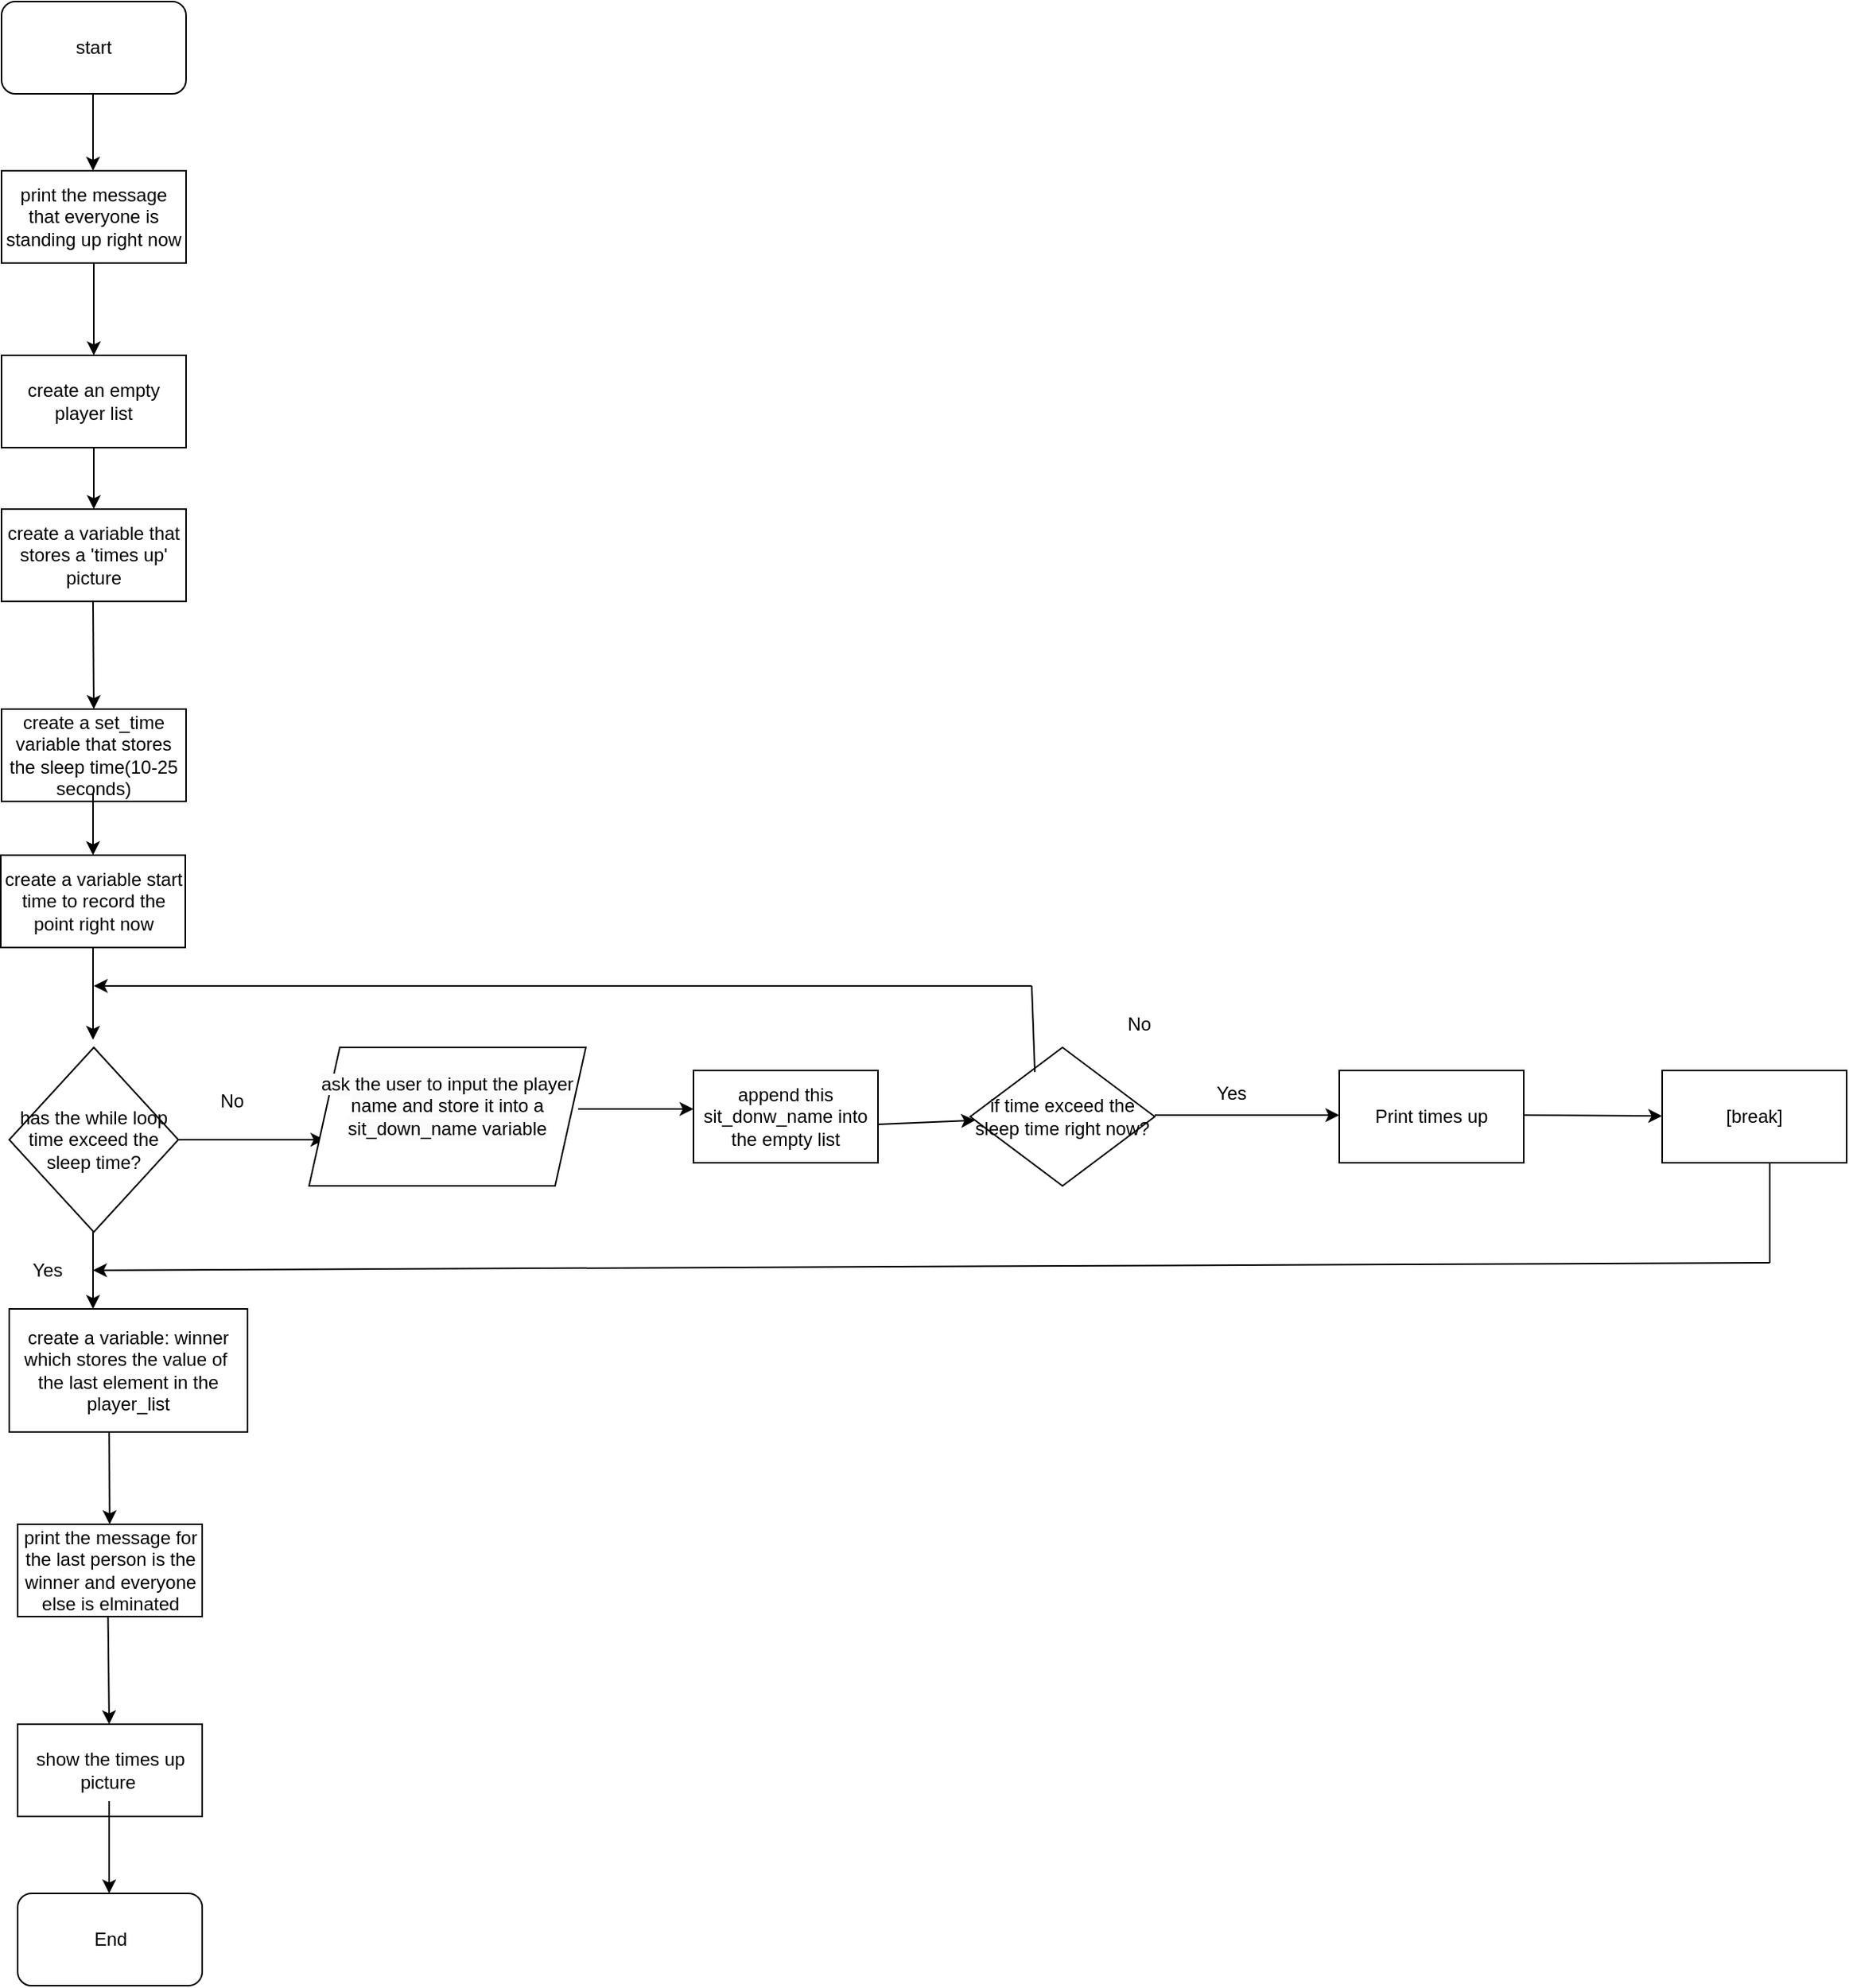 <mxfile version="24.8.0">
  <diagram name="Page-1" id="l36IQv7_twvHKa3D5Zrf">
    <mxGraphModel dx="1434" dy="780" grid="1" gridSize="10" guides="1" tooltips="1" connect="1" arrows="1" fold="1" page="1" pageScale="1" pageWidth="850" pageHeight="1100" math="0" shadow="0">
      <root>
        <mxCell id="0" />
        <mxCell id="1" parent="0" />
        <mxCell id="rT-OcngmrTWV4m1aOCSu-1" value="start" style="rounded=1;whiteSpace=wrap;html=1;" vertex="1" parent="1">
          <mxGeometry x="50" width="120" height="60" as="geometry" />
        </mxCell>
        <mxCell id="rT-OcngmrTWV4m1aOCSu-2" value="" style="endArrow=classic;html=1;rounded=0;" edge="1" parent="1">
          <mxGeometry width="50" height="50" relative="1" as="geometry">
            <mxPoint x="109.5" y="60" as="sourcePoint" />
            <mxPoint x="109.5" y="110" as="targetPoint" />
          </mxGeometry>
        </mxCell>
        <mxCell id="rT-OcngmrTWV4m1aOCSu-3" value="print the message that everyone is standing up right now" style="rounded=0;whiteSpace=wrap;html=1;" vertex="1" parent="1">
          <mxGeometry x="50" y="110" width="120" height="60" as="geometry" />
        </mxCell>
        <mxCell id="rT-OcngmrTWV4m1aOCSu-4" value="" style="endArrow=classic;html=1;rounded=0;exitX=0.5;exitY=1;exitDx=0;exitDy=0;" edge="1" parent="1" source="rT-OcngmrTWV4m1aOCSu-3">
          <mxGeometry width="50" height="50" relative="1" as="geometry">
            <mxPoint x="110" y="240" as="sourcePoint" />
            <mxPoint x="110" y="230" as="targetPoint" />
          </mxGeometry>
        </mxCell>
        <mxCell id="rT-OcngmrTWV4m1aOCSu-5" value="create a variable that stores a &#39;times up&#39; picture" style="rounded=0;whiteSpace=wrap;html=1;" vertex="1" parent="1">
          <mxGeometry x="50" y="330" width="120" height="60" as="geometry" />
        </mxCell>
        <mxCell id="rT-OcngmrTWV4m1aOCSu-6" value="create an empty player list" style="rounded=0;whiteSpace=wrap;html=1;" vertex="1" parent="1">
          <mxGeometry x="50" y="230" width="120" height="60" as="geometry" />
        </mxCell>
        <mxCell id="rT-OcngmrTWV4m1aOCSu-7" value="" style="endArrow=classic;html=1;rounded=0;entryX=0.5;entryY=0;entryDx=0;entryDy=0;exitX=0.5;exitY=1;exitDx=0;exitDy=0;" edge="1" parent="1" source="rT-OcngmrTWV4m1aOCSu-6" target="rT-OcngmrTWV4m1aOCSu-5">
          <mxGeometry width="50" height="50" relative="1" as="geometry">
            <mxPoint x="110" y="300" as="sourcePoint" />
            <mxPoint x="110" y="320" as="targetPoint" />
          </mxGeometry>
        </mxCell>
        <mxCell id="rT-OcngmrTWV4m1aOCSu-8" value="create a set_time variable that stores the sleep time(10-25 seconds)" style="rounded=0;whiteSpace=wrap;html=1;" vertex="1" parent="1">
          <mxGeometry x="50" y="460" width="120" height="60" as="geometry" />
        </mxCell>
        <mxCell id="rT-OcngmrTWV4m1aOCSu-11" value="" style="endArrow=classic;html=1;rounded=0;entryX=0.5;entryY=0;entryDx=0;entryDy=0;" edge="1" parent="1" target="rT-OcngmrTWV4m1aOCSu-8">
          <mxGeometry width="50" height="50" relative="1" as="geometry">
            <mxPoint x="109.5" y="390" as="sourcePoint" />
            <mxPoint x="109.5" y="440" as="targetPoint" />
          </mxGeometry>
        </mxCell>
        <mxCell id="rT-OcngmrTWV4m1aOCSu-12" value="" style="endArrow=classic;html=1;rounded=0;" edge="1" parent="1" target="rT-OcngmrTWV4m1aOCSu-13">
          <mxGeometry width="50" height="50" relative="1" as="geometry">
            <mxPoint x="109.5" y="515" as="sourcePoint" />
            <mxPoint x="109.5" y="585" as="targetPoint" />
          </mxGeometry>
        </mxCell>
        <mxCell id="rT-OcngmrTWV4m1aOCSu-13" value="create a variable start time to record the point right now" style="rounded=0;whiteSpace=wrap;html=1;" vertex="1" parent="1">
          <mxGeometry x="49.5" y="555" width="120" height="60" as="geometry" />
        </mxCell>
        <mxCell id="rT-OcngmrTWV4m1aOCSu-14" value="" style="endArrow=classic;html=1;rounded=0;" edge="1" parent="1">
          <mxGeometry width="50" height="50" relative="1" as="geometry">
            <mxPoint x="109.5" y="615" as="sourcePoint" />
            <mxPoint x="109.5" y="675" as="targetPoint" />
          </mxGeometry>
        </mxCell>
        <mxCell id="rT-OcngmrTWV4m1aOCSu-15" value="has the while loop time exceed the sleep time?" style="rhombus;whiteSpace=wrap;html=1;" vertex="1" parent="1">
          <mxGeometry x="55" y="680" width="110" height="120" as="geometry" />
        </mxCell>
        <mxCell id="rT-OcngmrTWV4m1aOCSu-18" value="" style="endArrow=classic;html=1;rounded=0;" edge="1" parent="1">
          <mxGeometry width="50" height="50" relative="1" as="geometry">
            <mxPoint x="165" y="740" as="sourcePoint" />
            <mxPoint x="260" y="740" as="targetPoint" />
          </mxGeometry>
        </mxCell>
        <mxCell id="rT-OcngmrTWV4m1aOCSu-19" value="No" style="text;html=1;align=center;verticalAlign=middle;whiteSpace=wrap;rounded=0;" vertex="1" parent="1">
          <mxGeometry x="170" y="700" width="60" height="30" as="geometry" />
        </mxCell>
        <mxCell id="rT-OcngmrTWV4m1aOCSu-23" value="&#xa;&lt;span style=&quot;color: rgb(0, 0, 0); font-family: Helvetica; font-size: 12px; font-style: normal; font-variant-ligatures: normal; font-variant-caps: normal; font-weight: 400; letter-spacing: normal; orphans: 2; text-align: center; text-indent: 0px; text-transform: none; widows: 2; word-spacing: 0px; -webkit-text-stroke-width: 0px; white-space: normal; background-color: rgb(251, 251, 251); text-decoration-thickness: initial; text-decoration-style: initial; text-decoration-color: initial; display: inline !important; float: none;&quot;&gt;ask the user to input the player name and store it into a sit_down_name variable&lt;/span&gt;&#xa;&#xa;" style="shape=parallelogram;perimeter=parallelogramPerimeter;whiteSpace=wrap;html=1;fixedSize=1;" vertex="1" parent="1">
          <mxGeometry x="250" y="680" width="180" height="90" as="geometry" />
        </mxCell>
        <mxCell id="rT-OcngmrTWV4m1aOCSu-24" value="" style="endArrow=classic;html=1;rounded=0;" edge="1" parent="1">
          <mxGeometry width="50" height="50" relative="1" as="geometry">
            <mxPoint x="425" y="720" as="sourcePoint" />
            <mxPoint x="500" y="720" as="targetPoint" />
          </mxGeometry>
        </mxCell>
        <mxCell id="rT-OcngmrTWV4m1aOCSu-25" value="append this sit_donw_name into the empty list" style="rounded=0;whiteSpace=wrap;html=1;" vertex="1" parent="1">
          <mxGeometry x="500" y="695" width="120" height="60" as="geometry" />
        </mxCell>
        <mxCell id="rT-OcngmrTWV4m1aOCSu-26" value="" style="endArrow=classic;html=1;rounded=0;" edge="1" parent="1" target="rT-OcngmrTWV4m1aOCSu-27">
          <mxGeometry width="50" height="50" relative="1" as="geometry">
            <mxPoint x="620" y="730" as="sourcePoint" />
            <mxPoint x="680" y="730" as="targetPoint" />
          </mxGeometry>
        </mxCell>
        <mxCell id="rT-OcngmrTWV4m1aOCSu-27" value="if time exceed the sleep time right now?" style="rhombus;whiteSpace=wrap;html=1;" vertex="1" parent="1">
          <mxGeometry x="680" y="680" width="120" height="90" as="geometry" />
        </mxCell>
        <mxCell id="rT-OcngmrTWV4m1aOCSu-28" value="" style="endArrow=classic;html=1;rounded=0;" edge="1" parent="1">
          <mxGeometry width="50" height="50" relative="1" as="geometry">
            <mxPoint x="800" y="724" as="sourcePoint" />
            <mxPoint x="920" y="724" as="targetPoint" />
          </mxGeometry>
        </mxCell>
        <mxCell id="rT-OcngmrTWV4m1aOCSu-29" value="Print times up" style="rounded=0;whiteSpace=wrap;html=1;" vertex="1" parent="1">
          <mxGeometry x="920" y="695" width="120" height="60" as="geometry" />
        </mxCell>
        <mxCell id="rT-OcngmrTWV4m1aOCSu-30" value="Yes" style="text;html=1;align=center;verticalAlign=middle;whiteSpace=wrap;rounded=0;" vertex="1" parent="1">
          <mxGeometry x="820" y="695" width="60" height="30" as="geometry" />
        </mxCell>
        <mxCell id="rT-OcngmrTWV4m1aOCSu-31" value="[break]" style="rounded=0;whiteSpace=wrap;html=1;" vertex="1" parent="1">
          <mxGeometry x="1130" y="695" width="120" height="60" as="geometry" />
        </mxCell>
        <mxCell id="rT-OcngmrTWV4m1aOCSu-32" value="" style="endArrow=classic;html=1;rounded=0;" edge="1" parent="1" target="rT-OcngmrTWV4m1aOCSu-31">
          <mxGeometry width="50" height="50" relative="1" as="geometry">
            <mxPoint x="1040" y="724" as="sourcePoint" />
            <mxPoint x="1100" y="724" as="targetPoint" />
          </mxGeometry>
        </mxCell>
        <mxCell id="rT-OcngmrTWV4m1aOCSu-33" value="" style="endArrow=classic;html=1;rounded=0;" edge="1" parent="1">
          <mxGeometry width="50" height="50" relative="1" as="geometry">
            <mxPoint x="720" y="640" as="sourcePoint" />
            <mxPoint x="110" y="640" as="targetPoint" />
          </mxGeometry>
        </mxCell>
        <mxCell id="rT-OcngmrTWV4m1aOCSu-34" value="No" style="text;html=1;align=center;verticalAlign=middle;whiteSpace=wrap;rounded=0;" vertex="1" parent="1">
          <mxGeometry x="760" y="650" width="60" height="30" as="geometry" />
        </mxCell>
        <mxCell id="rT-OcngmrTWV4m1aOCSu-36" value="" style="endArrow=none;html=1;rounded=0;exitX=0.35;exitY=0.178;exitDx=0;exitDy=0;exitPerimeter=0;" edge="1" parent="1" source="rT-OcngmrTWV4m1aOCSu-27">
          <mxGeometry width="50" height="50" relative="1" as="geometry">
            <mxPoint x="720" y="680" as="sourcePoint" />
            <mxPoint x="720" y="640" as="targetPoint" />
          </mxGeometry>
        </mxCell>
        <mxCell id="rT-OcngmrTWV4m1aOCSu-37" value="" style="endArrow=none;html=1;rounded=0;" edge="1" parent="1">
          <mxGeometry width="50" height="50" relative="1" as="geometry">
            <mxPoint x="1200" y="820" as="sourcePoint" />
            <mxPoint x="1200" y="755" as="targetPoint" />
          </mxGeometry>
        </mxCell>
        <mxCell id="rT-OcngmrTWV4m1aOCSu-38" value="" style="endArrow=classic;html=1;rounded=0;" edge="1" parent="1" target="rT-OcngmrTWV4m1aOCSu-40">
          <mxGeometry width="50" height="50" relative="1" as="geometry">
            <mxPoint x="1200" y="820" as="sourcePoint" />
            <mxPoint x="110" y="820" as="targetPoint" />
          </mxGeometry>
        </mxCell>
        <mxCell id="rT-OcngmrTWV4m1aOCSu-39" value="" style="endArrow=classic;html=1;rounded=0;" edge="1" parent="1">
          <mxGeometry width="50" height="50" relative="1" as="geometry">
            <mxPoint x="109.5" y="800" as="sourcePoint" />
            <mxPoint x="109.5" y="850" as="targetPoint" />
          </mxGeometry>
        </mxCell>
        <mxCell id="rT-OcngmrTWV4m1aOCSu-40" value="Yes" style="text;html=1;align=center;verticalAlign=middle;whiteSpace=wrap;rounded=0;" vertex="1" parent="1">
          <mxGeometry x="49.5" y="810" width="60" height="30" as="geometry" />
        </mxCell>
        <mxCell id="rT-OcngmrTWV4m1aOCSu-41" value="create a variable: winner which stores the value of&amp;nbsp; the last element in the player_list" style="rounded=0;whiteSpace=wrap;html=1;" vertex="1" parent="1">
          <mxGeometry x="55" y="850" width="155" height="80" as="geometry" />
        </mxCell>
        <mxCell id="rT-OcngmrTWV4m1aOCSu-43" value="" style="endArrow=classic;html=1;rounded=0;" edge="1" parent="1" target="rT-OcngmrTWV4m1aOCSu-44">
          <mxGeometry width="50" height="50" relative="1" as="geometry">
            <mxPoint x="120" y="930" as="sourcePoint" />
            <mxPoint x="120.5" y="990" as="targetPoint" />
          </mxGeometry>
        </mxCell>
        <mxCell id="rT-OcngmrTWV4m1aOCSu-44" value="print the message for the last person is the winner and everyone else is elminated" style="rounded=0;whiteSpace=wrap;html=1;" vertex="1" parent="1">
          <mxGeometry x="60.5" y="990" width="120" height="60" as="geometry" />
        </mxCell>
        <mxCell id="rT-OcngmrTWV4m1aOCSu-45" value="" style="endArrow=classic;html=1;rounded=0;" edge="1" parent="1">
          <mxGeometry width="50" height="50" relative="1" as="geometry">
            <mxPoint x="119.25" y="1050" as="sourcePoint" />
            <mxPoint x="120" y="1120" as="targetPoint" />
          </mxGeometry>
        </mxCell>
        <mxCell id="rT-OcngmrTWV4m1aOCSu-46" value="show the times up picture&amp;nbsp;" style="rounded=0;whiteSpace=wrap;html=1;" vertex="1" parent="1">
          <mxGeometry x="60.5" y="1120" width="120" height="60" as="geometry" />
        </mxCell>
        <mxCell id="rT-OcngmrTWV4m1aOCSu-47" value="End" style="rounded=1;whiteSpace=wrap;html=1;" vertex="1" parent="1">
          <mxGeometry x="60.5" y="1230" width="120" height="60" as="geometry" />
        </mxCell>
        <mxCell id="rT-OcngmrTWV4m1aOCSu-48" value="" style="endArrow=classic;html=1;rounded=0;" edge="1" parent="1">
          <mxGeometry width="50" height="50" relative="1" as="geometry">
            <mxPoint x="120" y="1170" as="sourcePoint" />
            <mxPoint x="120" y="1230" as="targetPoint" />
          </mxGeometry>
        </mxCell>
      </root>
    </mxGraphModel>
  </diagram>
</mxfile>
